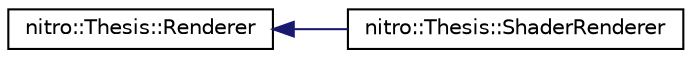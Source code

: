 digraph "Graphical Class Hierarchy"
{
 // LATEX_PDF_SIZE
  edge [fontname="Helvetica",fontsize="10",labelfontname="Helvetica",labelfontsize="10"];
  node [fontname="Helvetica",fontsize="10",shape=record];
  rankdir="LR";
  Node0 [label="nitro::Thesis::Renderer",height=0.2,width=0.4,color="black", fillcolor="white", style="filled",URL="$d8/d7c/classnitro_1_1Thesis_1_1Renderer.html",tooltip="The Renderer class represents a generic renderer class. The class is essentially abstract and should ..."];
  Node0 -> Node1 [dir="back",color="midnightblue",fontsize="10",style="solid",fontname="Helvetica"];
  Node1 [label="nitro::Thesis::ShaderRenderer",height=0.2,width=0.4,color="black", fillcolor="white", style="filled",URL="$d6/d2a/classnitro_1_1Thesis_1_1ShaderRenderer.html",tooltip="The MeshRenderer class is responsible for rendering a mesh. Can render any arbitrary mesh."];
}
